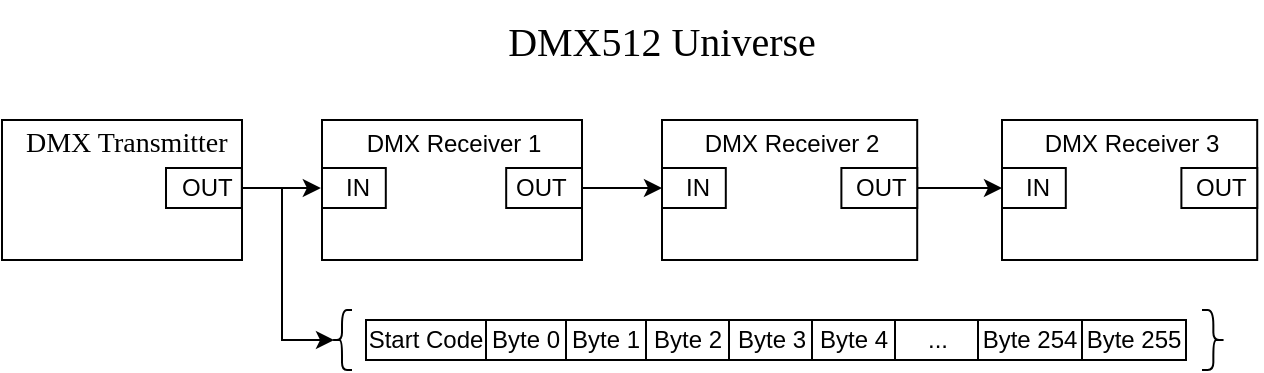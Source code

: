 <mxfile version="21.7.1" type="github">
  <diagram name="Page-1" id="shF8shhkMKsd_J-aFrly">
    <mxGraphModel dx="937" dy="557" grid="1" gridSize="10" guides="1" tooltips="1" connect="1" arrows="1" fold="1" page="1" pageScale="1" pageWidth="850" pageHeight="1100" math="0" shadow="0">
      <root>
        <mxCell id="0" />
        <mxCell id="1" parent="0" />
        <mxCell id="lNHIe1rahEr5vsZYYmyg-2" value="&lt;font data-font-src=&quot;https://fonts.googleapis.com/css?family=Calibri&quot; face=&quot;Calibri&quot; style=&quot;font-size: 20px;&quot;&gt;DMX512 Universe&lt;/font&gt;" style="text;html=1;strokeColor=none;fillColor=none;align=center;verticalAlign=middle;whiteSpace=wrap;rounded=0;" vertex="1" parent="1">
          <mxGeometry x="565" y="220" width="170" height="40" as="geometry" />
        </mxCell>
        <mxCell id="lNHIe1rahEr5vsZYYmyg-68" value="" style="group" vertex="1" connectable="0" parent="1">
          <mxGeometry x="480" y="280" width="130.003" height="70" as="geometry" />
        </mxCell>
        <mxCell id="lNHIe1rahEr5vsZYYmyg-8" value="" style="rounded=0;whiteSpace=wrap;html=1;" vertex="1" parent="lNHIe1rahEr5vsZYYmyg-68">
          <mxGeometry width="130" height="70" as="geometry" />
        </mxCell>
        <mxCell id="lNHIe1rahEr5vsZYYmyg-20" value="&lt;div align=&quot;center&quot;&gt;DMX Receiver 1&lt;br&gt;&lt;/div&gt;" style="text;whiteSpace=wrap;html=1;align=center;" vertex="1" parent="lNHIe1rahEr5vsZYYmyg-68">
          <mxGeometry x="1" y="-2" width="130" height="30" as="geometry" />
        </mxCell>
        <mxCell id="lNHIe1rahEr5vsZYYmyg-39" value="" style="group" vertex="1" connectable="0" parent="lNHIe1rahEr5vsZYYmyg-68">
          <mxGeometry y="20" width="31.902" height="24" as="geometry" />
        </mxCell>
        <mxCell id="lNHIe1rahEr5vsZYYmyg-66" value="" style="group" vertex="1" connectable="0" parent="lNHIe1rahEr5vsZYYmyg-39">
          <mxGeometry width="31.902" height="24" as="geometry" />
        </mxCell>
        <mxCell id="lNHIe1rahEr5vsZYYmyg-9" value="" style="rounded=0;whiteSpace=wrap;html=1;" vertex="1" parent="lNHIe1rahEr5vsZYYmyg-66">
          <mxGeometry y="4" width="31.902" height="20" as="geometry" />
        </mxCell>
        <mxCell id="lNHIe1rahEr5vsZYYmyg-13" value="&lt;div align=&quot;justify&quot;&gt;IN&lt;/div&gt;" style="text;whiteSpace=wrap;html=1;" vertex="1" parent="lNHIe1rahEr5vsZYYmyg-66">
          <mxGeometry x="9.571" width="15.951" height="20" as="geometry" />
        </mxCell>
        <mxCell id="lNHIe1rahEr5vsZYYmyg-31" value="" style="rounded=0;whiteSpace=wrap;html=1;" vertex="1" parent="lNHIe1rahEr5vsZYYmyg-68">
          <mxGeometry x="92.093" y="24" width="37.91" height="20" as="geometry" />
        </mxCell>
        <mxCell id="lNHIe1rahEr5vsZYYmyg-113" style="edgeStyle=orthogonalEdgeStyle;rounded=0;orthogonalLoop=1;jettySize=auto;html=1;exitX=1;exitY=0.5;exitDx=0;exitDy=0;entryX=0;entryY=0.5;entryDx=0;entryDy=0;" edge="1" parent="1" source="lNHIe1rahEr5vsZYYmyg-31" target="lNHIe1rahEr5vsZYYmyg-128">
          <mxGeometry relative="1" as="geometry">
            <mxPoint x="660" y="314" as="targetPoint" />
          </mxGeometry>
        </mxCell>
        <mxCell id="lNHIe1rahEr5vsZYYmyg-120" value="" style="group" vertex="1" connectable="0" parent="1">
          <mxGeometry x="650" y="280" width="130" height="70" as="geometry" />
        </mxCell>
        <mxCell id="lNHIe1rahEr5vsZYYmyg-121" value="" style="rounded=0;whiteSpace=wrap;html=1;" vertex="1" parent="lNHIe1rahEr5vsZYYmyg-120">
          <mxGeometry width="127.607" height="70" as="geometry" />
        </mxCell>
        <mxCell id="lNHIe1rahEr5vsZYYmyg-122" value="&lt;div align=&quot;center&quot;&gt;DMX Receiver 2&lt;br&gt;&lt;/div&gt;" style="text;whiteSpace=wrap;html=1;align=center;" vertex="1" parent="lNHIe1rahEr5vsZYYmyg-120">
          <mxGeometry y="-2" width="130" height="30" as="geometry" />
        </mxCell>
        <mxCell id="lNHIe1rahEr5vsZYYmyg-123" value="" style="group" vertex="1" connectable="0" parent="lNHIe1rahEr5vsZYYmyg-120">
          <mxGeometry x="99.693" y="20" width="30.307" height="24" as="geometry" />
        </mxCell>
        <mxCell id="lNHIe1rahEr5vsZYYmyg-124" value="" style="rounded=0;whiteSpace=wrap;html=1;" vertex="1" parent="lNHIe1rahEr5vsZYYmyg-123">
          <mxGeometry x="-10" y="4" width="37.91" height="20" as="geometry" />
        </mxCell>
        <mxCell id="lNHIe1rahEr5vsZYYmyg-125" value="&lt;div align=&quot;justify&quot;&gt;OUT&lt;/div&gt;" style="text;whiteSpace=wrap;html=1;" vertex="1" parent="lNHIe1rahEr5vsZYYmyg-123">
          <mxGeometry x="-5" width="27.91" height="10" as="geometry" />
        </mxCell>
        <mxCell id="lNHIe1rahEr5vsZYYmyg-126" value="" style="group" vertex="1" connectable="0" parent="lNHIe1rahEr5vsZYYmyg-120">
          <mxGeometry y="20" width="31.902" height="24" as="geometry" />
        </mxCell>
        <mxCell id="lNHIe1rahEr5vsZYYmyg-127" value="" style="group" vertex="1" connectable="0" parent="lNHIe1rahEr5vsZYYmyg-126">
          <mxGeometry width="31.902" height="24" as="geometry" />
        </mxCell>
        <mxCell id="lNHIe1rahEr5vsZYYmyg-128" value="" style="rounded=0;whiteSpace=wrap;html=1;" vertex="1" parent="lNHIe1rahEr5vsZYYmyg-127">
          <mxGeometry y="4" width="31.902" height="20" as="geometry" />
        </mxCell>
        <mxCell id="lNHIe1rahEr5vsZYYmyg-129" value="&lt;div align=&quot;justify&quot;&gt;IN&lt;/div&gt;" style="text;whiteSpace=wrap;html=1;" vertex="1" parent="lNHIe1rahEr5vsZYYmyg-127">
          <mxGeometry x="9.571" width="15.951" height="20" as="geometry" />
        </mxCell>
        <mxCell id="lNHIe1rahEr5vsZYYmyg-130" value="" style="group" vertex="1" connectable="0" parent="1">
          <mxGeometry x="820" y="280" width="130" height="70" as="geometry" />
        </mxCell>
        <mxCell id="lNHIe1rahEr5vsZYYmyg-131" value="" style="rounded=0;whiteSpace=wrap;html=1;" vertex="1" parent="lNHIe1rahEr5vsZYYmyg-130">
          <mxGeometry width="127.607" height="70" as="geometry" />
        </mxCell>
        <mxCell id="lNHIe1rahEr5vsZYYmyg-132" value="&lt;div align=&quot;center&quot;&gt;DMX Receiver 3&lt;br&gt;&lt;/div&gt;" style="text;whiteSpace=wrap;html=1;align=center;" vertex="1" parent="lNHIe1rahEr5vsZYYmyg-130">
          <mxGeometry y="-2" width="130" height="30" as="geometry" />
        </mxCell>
        <mxCell id="lNHIe1rahEr5vsZYYmyg-133" value="" style="group" vertex="1" connectable="0" parent="lNHIe1rahEr5vsZYYmyg-130">
          <mxGeometry x="99.693" y="20" width="30.307" height="24" as="geometry" />
        </mxCell>
        <mxCell id="lNHIe1rahEr5vsZYYmyg-134" value="" style="rounded=0;whiteSpace=wrap;html=1;" vertex="1" parent="lNHIe1rahEr5vsZYYmyg-133">
          <mxGeometry x="-10" y="4" width="37.91" height="20" as="geometry" />
        </mxCell>
        <mxCell id="lNHIe1rahEr5vsZYYmyg-135" value="&lt;div align=&quot;justify&quot;&gt;OUT&lt;/div&gt;" style="text;whiteSpace=wrap;html=1;" vertex="1" parent="lNHIe1rahEr5vsZYYmyg-133">
          <mxGeometry x="-5" width="27.91" height="10" as="geometry" />
        </mxCell>
        <mxCell id="lNHIe1rahEr5vsZYYmyg-136" value="" style="group" vertex="1" connectable="0" parent="lNHIe1rahEr5vsZYYmyg-130">
          <mxGeometry y="20" width="31.902" height="24" as="geometry" />
        </mxCell>
        <mxCell id="lNHIe1rahEr5vsZYYmyg-137" value="" style="group" vertex="1" connectable="0" parent="lNHIe1rahEr5vsZYYmyg-136">
          <mxGeometry width="31.902" height="24" as="geometry" />
        </mxCell>
        <mxCell id="lNHIe1rahEr5vsZYYmyg-138" value="" style="rounded=0;whiteSpace=wrap;html=1;" vertex="1" parent="lNHIe1rahEr5vsZYYmyg-137">
          <mxGeometry y="4" width="31.902" height="20" as="geometry" />
        </mxCell>
        <mxCell id="lNHIe1rahEr5vsZYYmyg-139" value="&lt;div align=&quot;justify&quot;&gt;IN&lt;/div&gt;" style="text;whiteSpace=wrap;html=1;" vertex="1" parent="lNHIe1rahEr5vsZYYmyg-137">
          <mxGeometry x="9.571" width="15.951" height="20" as="geometry" />
        </mxCell>
        <mxCell id="lNHIe1rahEr5vsZYYmyg-140" style="edgeStyle=orthogonalEdgeStyle;rounded=0;orthogonalLoop=1;jettySize=auto;html=1;exitX=1;exitY=0.5;exitDx=0;exitDy=0;entryX=0;entryY=0.5;entryDx=0;entryDy=0;" edge="1" parent="1" source="lNHIe1rahEr5vsZYYmyg-124" target="lNHIe1rahEr5vsZYYmyg-138">
          <mxGeometry relative="1" as="geometry" />
        </mxCell>
        <mxCell id="lNHIe1rahEr5vsZYYmyg-141" value="" style="group" vertex="1" connectable="0" parent="1">
          <mxGeometry x="320" y="280" width="157.913" height="70" as="geometry" />
        </mxCell>
        <mxCell id="lNHIe1rahEr5vsZYYmyg-4" value="" style="rounded=0;whiteSpace=wrap;html=1;" vertex="1" parent="lNHIe1rahEr5vsZYYmyg-141">
          <mxGeometry width="120" height="70" as="geometry" />
        </mxCell>
        <mxCell id="lNHIe1rahEr5vsZYYmyg-145" value="" style="rounded=0;whiteSpace=wrap;html=1;" vertex="1" parent="lNHIe1rahEr5vsZYYmyg-141">
          <mxGeometry x="82.003" y="24" width="37.91" height="20" as="geometry" />
        </mxCell>
        <mxCell id="lNHIe1rahEr5vsZYYmyg-29" value="" style="group" vertex="1" connectable="0" parent="lNHIe1rahEr5vsZYYmyg-141">
          <mxGeometry x="85" y="20" width="38" height="30" as="geometry" />
        </mxCell>
        <mxCell id="lNHIe1rahEr5vsZYYmyg-17" value="&lt;div align=&quot;justify&quot;&gt;OUT&lt;/div&gt;" style="text;whiteSpace=wrap;html=1;" vertex="1" parent="lNHIe1rahEr5vsZYYmyg-29">
          <mxGeometry x="3" width="35" height="20" as="geometry" />
        </mxCell>
        <mxCell id="lNHIe1rahEr5vsZYYmyg-37" style="edgeStyle=orthogonalEdgeStyle;rounded=0;orthogonalLoop=1;jettySize=auto;html=1;exitX=0.5;exitY=1;exitDx=0;exitDy=0;" edge="1" parent="lNHIe1rahEr5vsZYYmyg-29" source="lNHIe1rahEr5vsZYYmyg-17" target="lNHIe1rahEr5vsZYYmyg-17">
          <mxGeometry relative="1" as="geometry" />
        </mxCell>
        <mxCell id="lNHIe1rahEr5vsZYYmyg-142" value="&lt;div align=&quot;justify&quot;&gt;OUT&lt;/div&gt;" style="text;whiteSpace=wrap;html=1;" vertex="1" parent="1">
          <mxGeometry x="574.693" y="300" width="27.91" height="10" as="geometry" />
        </mxCell>
        <mxCell id="lNHIe1rahEr5vsZYYmyg-146" style="edgeStyle=orthogonalEdgeStyle;rounded=0;orthogonalLoop=1;jettySize=auto;html=1;exitX=1;exitY=0.5;exitDx=0;exitDy=0;entryX=-0.018;entryY=0.501;entryDx=0;entryDy=0;entryPerimeter=0;" edge="1" parent="1" source="lNHIe1rahEr5vsZYYmyg-145" target="lNHIe1rahEr5vsZYYmyg-9">
          <mxGeometry relative="1" as="geometry" />
        </mxCell>
        <mxCell id="lNHIe1rahEr5vsZYYmyg-147" value="" style="shape=curlyBracket;whiteSpace=wrap;html=1;rounded=1;labelPosition=left;verticalLabelPosition=middle;align=right;verticalAlign=middle;size=0.5;" vertex="1" parent="1">
          <mxGeometry x="485" y="375" width="10" height="30" as="geometry" />
        </mxCell>
        <mxCell id="lNHIe1rahEr5vsZYYmyg-148" style="edgeStyle=orthogonalEdgeStyle;rounded=0;orthogonalLoop=1;jettySize=auto;html=1;exitX=1;exitY=0.5;exitDx=0;exitDy=0;entryX=0.1;entryY=0.5;entryDx=0;entryDy=0;entryPerimeter=0;" edge="1" parent="1" source="lNHIe1rahEr5vsZYYmyg-145" target="lNHIe1rahEr5vsZYYmyg-147">
          <mxGeometry relative="1" as="geometry">
            <Array as="points">
              <mxPoint x="460" y="314" />
              <mxPoint x="460" y="390" />
            </Array>
          </mxGeometry>
        </mxCell>
        <mxCell id="lNHIe1rahEr5vsZYYmyg-149" value="Start Code" style="rounded=0;whiteSpace=wrap;html=1;" vertex="1" parent="1">
          <mxGeometry x="502" y="380" width="60" height="20" as="geometry" />
        </mxCell>
        <mxCell id="lNHIe1rahEr5vsZYYmyg-150" value="Byte 0" style="rounded=0;whiteSpace=wrap;html=1;" vertex="1" parent="1">
          <mxGeometry x="562" y="380" width="40" height="20" as="geometry" />
        </mxCell>
        <mxCell id="lNHIe1rahEr5vsZYYmyg-151" value="Byte 1" style="rounded=0;whiteSpace=wrap;html=1;" vertex="1" parent="1">
          <mxGeometry x="602" y="380" width="40" height="20" as="geometry" />
        </mxCell>
        <mxCell id="lNHIe1rahEr5vsZYYmyg-152" value="Byte 2" style="rounded=0;whiteSpace=wrap;html=1;" vertex="1" parent="1">
          <mxGeometry x="642" y="380" width="41.5" height="20" as="geometry" />
        </mxCell>
        <mxCell id="lNHIe1rahEr5vsZYYmyg-153" value="Byte 3" style="rounded=0;whiteSpace=wrap;html=1;" vertex="1" parent="1">
          <mxGeometry x="683.5" y="380" width="41.5" height="20" as="geometry" />
        </mxCell>
        <mxCell id="lNHIe1rahEr5vsZYYmyg-154" value="Byte 4" style="rounded=0;whiteSpace=wrap;html=1;" vertex="1" parent="1">
          <mxGeometry x="725" y="380" width="41.5" height="20" as="geometry" />
        </mxCell>
        <mxCell id="lNHIe1rahEr5vsZYYmyg-155" value="..." style="rounded=0;whiteSpace=wrap;html=1;" vertex="1" parent="1">
          <mxGeometry x="766.5" y="380" width="41.5" height="20" as="geometry" />
        </mxCell>
        <mxCell id="lNHIe1rahEr5vsZYYmyg-156" value="Byte 254" style="rounded=0;whiteSpace=wrap;html=1;" vertex="1" parent="1">
          <mxGeometry x="808" y="380" width="52" height="20" as="geometry" />
        </mxCell>
        <mxCell id="lNHIe1rahEr5vsZYYmyg-157" value="Byte 255" style="rounded=0;whiteSpace=wrap;html=1;" vertex="1" parent="1">
          <mxGeometry x="860" y="380" width="52" height="20" as="geometry" />
        </mxCell>
        <mxCell id="lNHIe1rahEr5vsZYYmyg-159" value="" style="shape=curlyBracket;whiteSpace=wrap;html=1;rounded=1;flipH=1;labelPosition=right;verticalLabelPosition=middle;align=left;verticalAlign=middle;" vertex="1" parent="1">
          <mxGeometry x="920" y="375" width="11.35" height="30" as="geometry" />
        </mxCell>
        <mxCell id="lNHIe1rahEr5vsZYYmyg-19" value="&lt;div style=&quot;font-size: 14px;&quot; align=&quot;center&quot;&gt;&lt;font face=&quot;Calibri&quot; data-font-src=&quot;https://fonts.googleapis.com/css?family=Calibri&quot; style=&quot;font-size: 14px;&quot;&gt;DMX Transmitter&lt;/font&gt;&lt;/div&gt;" style="text;whiteSpace=wrap;html=1;" vertex="1" parent="1">
          <mxGeometry x="330" y="276" width="105" height="60" as="geometry" />
        </mxCell>
      </root>
    </mxGraphModel>
  </diagram>
</mxfile>
